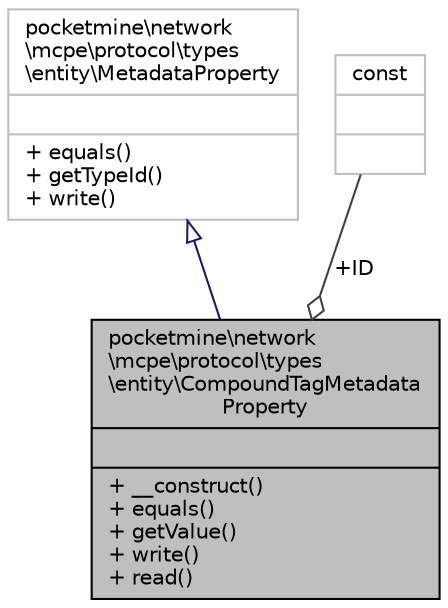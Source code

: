 digraph "pocketmine\network\mcpe\protocol\types\entity\CompoundTagMetadataProperty"
{
 // INTERACTIVE_SVG=YES
 // LATEX_PDF_SIZE
  edge [fontname="Helvetica",fontsize="10",labelfontname="Helvetica",labelfontsize="10"];
  node [fontname="Helvetica",fontsize="10",shape=record];
  Node1 [label="{pocketmine\\network\l\\mcpe\\protocol\\types\l\\entity\\CompoundTagMetadata\lProperty\n||+ __construct()\l+ equals()\l+ getValue()\l+ write()\l+ read()\l}",height=0.2,width=0.4,color="black", fillcolor="grey75", style="filled", fontcolor="black",tooltip=" "];
  Node2 -> Node1 [dir="back",color="midnightblue",fontsize="10",style="solid",arrowtail="onormal",fontname="Helvetica"];
  Node2 [label="{pocketmine\\network\l\\mcpe\\protocol\\types\l\\entity\\MetadataProperty\n||+ equals()\l+ getTypeId()\l+ write()\l}",height=0.2,width=0.4,color="grey75", fillcolor="white", style="filled",URL="$d0/d15/interfacepocketmine_1_1network_1_1mcpe_1_1protocol_1_1types_1_1entity_1_1_metadata_property.html",tooltip=" "];
  Node3 -> Node1 [color="grey25",fontsize="10",style="solid",label=" +ID" ,arrowhead="odiamond",fontname="Helvetica"];
  Node3 [label="{const\n||}",height=0.2,width=0.4,color="grey75", fillcolor="white", style="filled",tooltip=" "];
}
